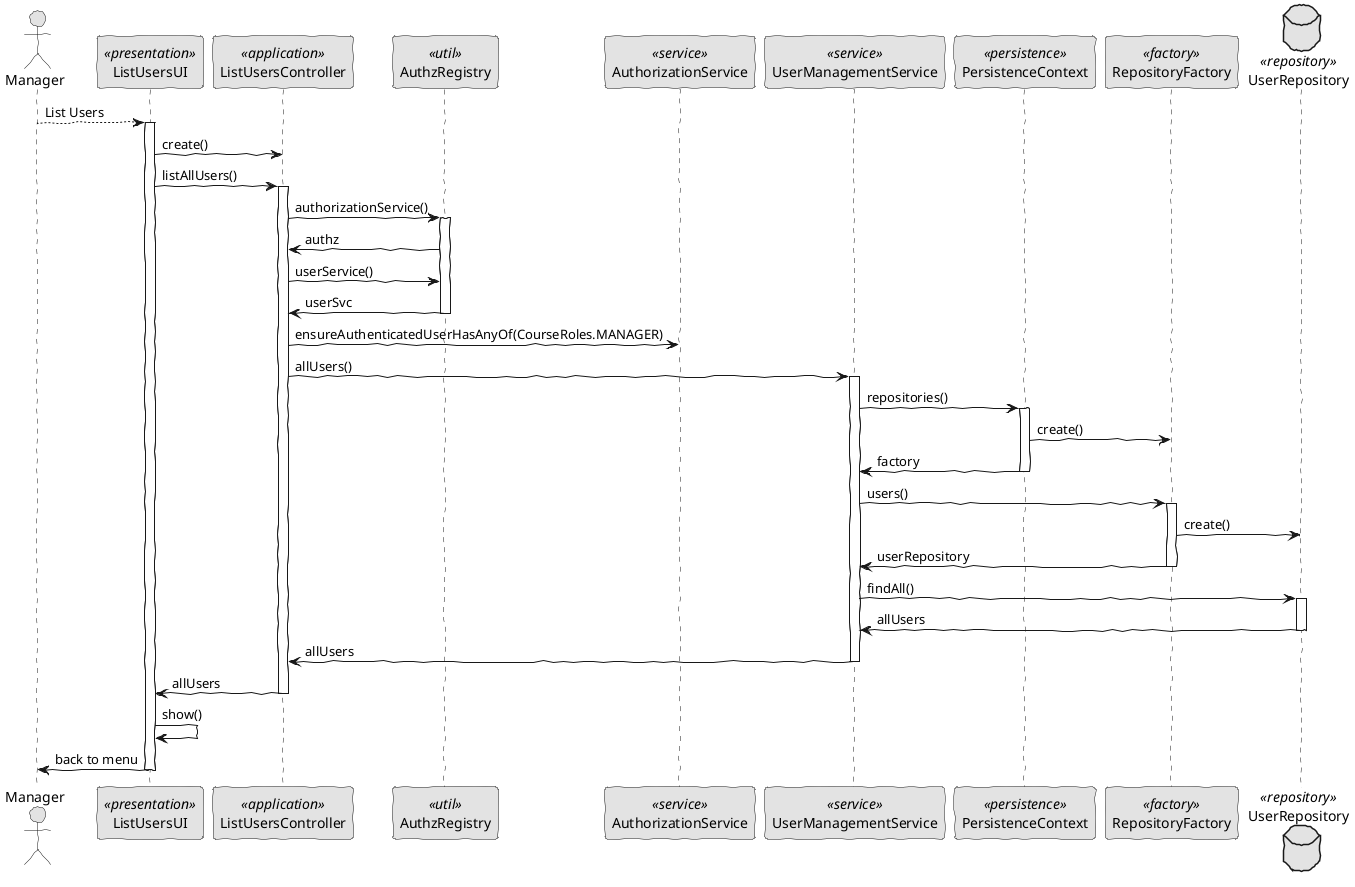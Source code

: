 @startuml
'http://plantuml.com/skinparam.html
skinparam handwritten true
skinparam monochrome true
skinparam packageStyle rect
skinparam defaultFontName FG Virgil
skinparam shadowing false

actor Manager as Actor
participant ListUsersUI as UI <<presentation>>
participant ListUsersController as Controller <<application>>
participant AuthzRegistry as Registry <<util>>
participant AuthorizationService as AuthzService <<service>>
participant UserManagementService as Service <<service>>
participant PersistenceContext as Persistence <<persistence>>
participant RepositoryFactory as Factory <<factory>>
database UserRepository as Repository <<repository>>


Actor --> UI: List Users
activate UI
    UI -> Controller: create()

    UI -> Controller: listAllUsers()
    activate Controller

    Controller -> Registry: authorizationService()
    activate Registry
    Registry -> Controller: authz
    Controller -> Registry: userService()
    Registry -> Controller: userSvc
    deactivate Registry

    Controller -> AuthzService: ensureAuthenticatedUserHasAnyOf(CourseRoles.MANAGER)


    Controller -> Service: allUsers()
    activate Service

        Service -> Persistence: repositories()
        activate Persistence
        Persistence -> Factory: create()
        Persistence -> Service: factory
        deactivate Persistence

        Service -> Factory: users()
        activate Factory
        Factory -> Repository: create()
        Factory -> Service: userRepository
        deactivate Factory

        Service -> Repository: findAll()
        activate Repository
        Repository -> Service: allUsers
        deactivate Repository

        Service -> Controller: allUsers
        deactivate Service
        Controller -> UI: allUsers
        deactivate Controller
        
        UI -> UI: show()
        UI -> Actor: back to menu

deactivate UI
@enduml